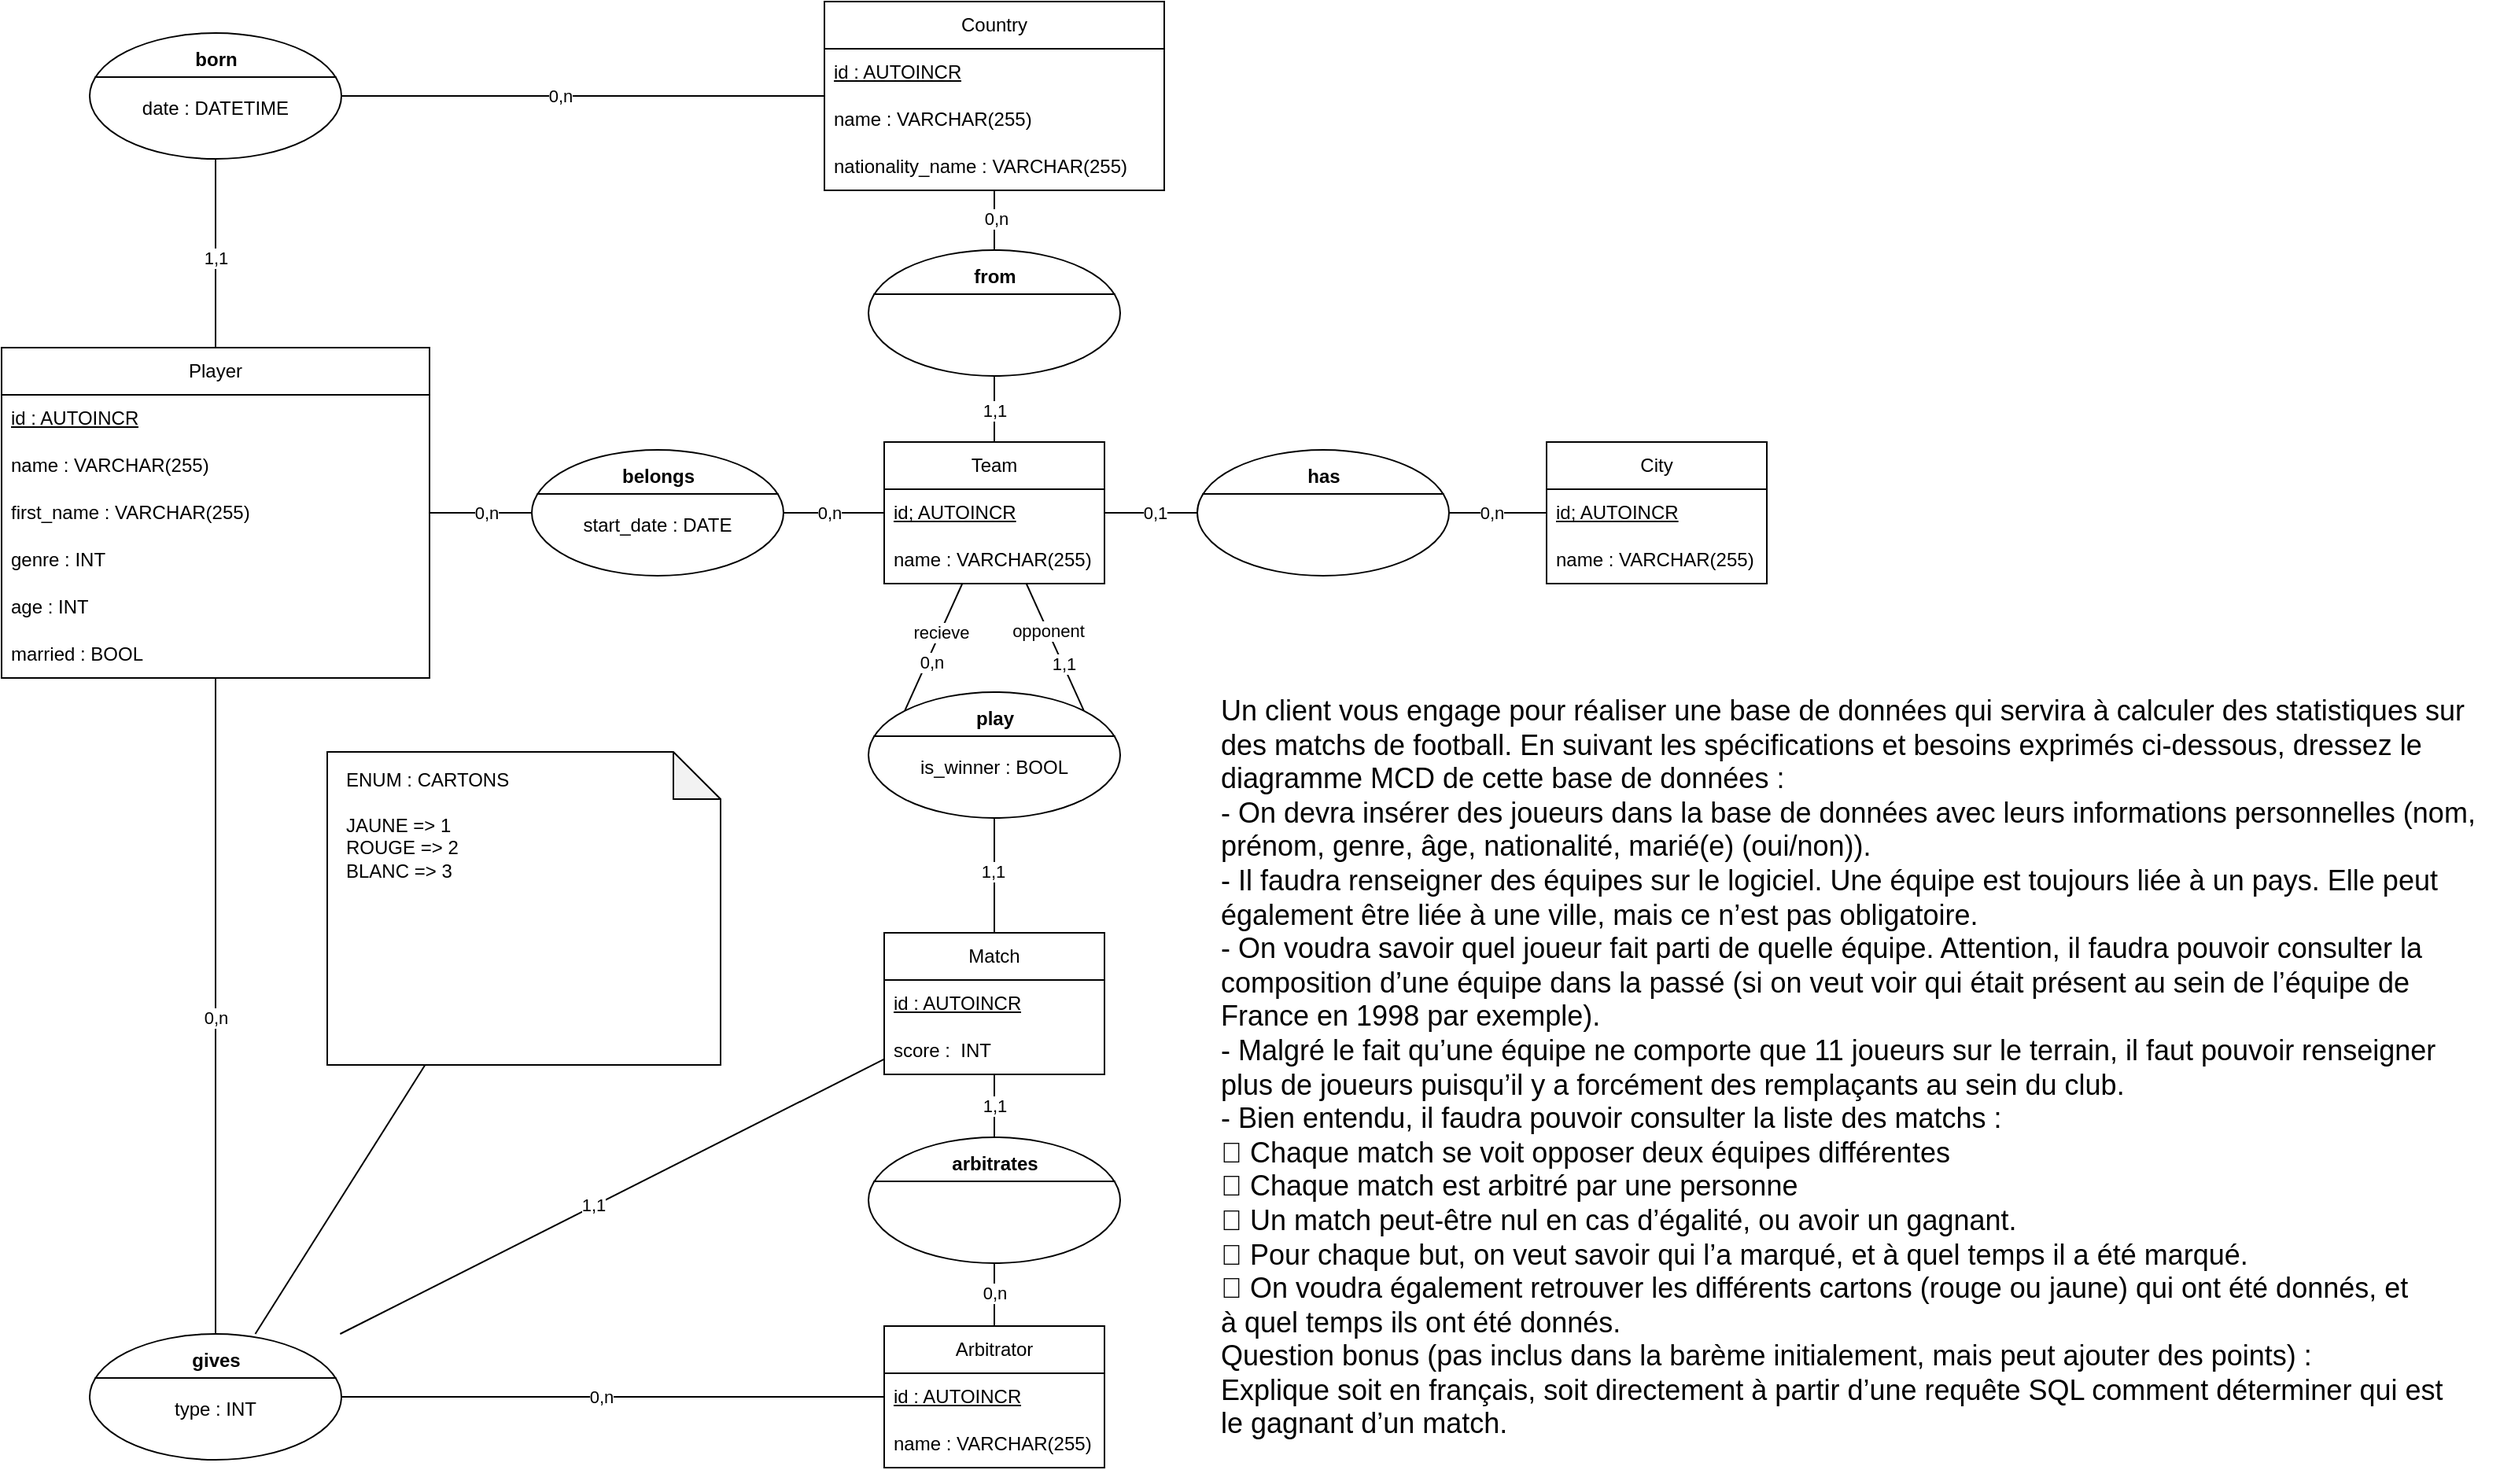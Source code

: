 <mxfile version="23.1.7" type="github">
  <diagram name="Page-1" id="UKLv3boV3TVgQGzxHPeJ">
    <mxGraphModel dx="1393" dy="1783" grid="0" gridSize="10" guides="1" tooltips="1" connect="1" arrows="1" fold="1" page="0" pageScale="1" pageWidth="850" pageHeight="1100" math="0" shadow="0">
      <root>
        <mxCell id="0" />
        <mxCell id="1" parent="0" />
        <mxCell id="VcvPzuCNeLOe_9MtLZWD-3" value="Un client vous engage pour réaliser une base de données qui servira à calculer des statistiques sur&#xa;des matchs de football. En suivant les spécifications et besoins exprimés ci-dessous, dressez le&#xa;diagramme MCD de cette base de données :&#xa;- On devra insérer des joueurs dans la base de données avec leurs informations personnelles (nom,&#xa;prénom, genre, âge, nationalité, marié(e) (oui/non)).&#xa;- Il faudra renseigner des équipes sur le logiciel. Une équipe est toujours liée à un pays. Elle peut&#xa;également être liée à une ville, mais ce n’est pas obligatoire.&#xa;- On voudra savoir quel joueur fait parti de quelle équipe. Attention, il faudra pouvoir consulter la&#xa;composition d’une équipe dans la passé (si on veut voir qui était présent au sein de l’équipe de&#xa;France en 1998 par exemple).&#xa;- Malgré le fait qu’une équipe ne comporte que 11 joueurs sur le terrain, il faut pouvoir renseigner&#xa;plus de joueurs puisqu’il y a forcément des remplaçants au sein du club.&#xa;- Bien entendu, il faudra pouvoir consulter la liste des matchs :&#xa; Chaque match se voit opposer deux équipes différentes&#xa; Chaque match est arbitré par une personne&#xa; Un match peut-être nul en cas d’égalité, ou avoir un gagnant.&#xa; Pour chaque but, on veut savoir qui l’a marqué, et à quel temps il a été marqué.&#xa; On voudra également retrouver les différents cartons (rouge ou jaune) qui ont été donnés, et&#xa;à quel temps ils ont été donnés.&#xa;Question bonus (pas inclus dans la barème initialement, mais peut ajouter des points) :&#xa;Explique soit en français, soit directement à partir d’une requête SQL comment déterminer qui est&#xa;le gagnant d’un match." style="text;whiteSpace=wrap;fontSize=18;" vertex="1" parent="1">
          <mxGeometry x="1217" y="19" width="814" height="327" as="geometry" />
        </mxCell>
        <mxCell id="VcvPzuCNeLOe_9MtLZWD-4" value="Player" style="swimlane;fontStyle=0;childLayout=stackLayout;horizontal=1;startSize=30;horizontalStack=0;resizeParent=1;resizeParentMax=0;resizeLast=0;collapsible=1;marginBottom=0;whiteSpace=wrap;html=1;" vertex="1" parent="1">
          <mxGeometry x="444" y="-195" width="272" height="210" as="geometry" />
        </mxCell>
        <mxCell id="VcvPzuCNeLOe_9MtLZWD-5" value="&lt;u&gt;id : AUTOINCR&lt;/u&gt;" style="text;strokeColor=none;fillColor=none;align=left;verticalAlign=middle;spacingLeft=4;spacingRight=4;overflow=hidden;points=[[0,0.5],[1,0.5]];portConstraint=eastwest;rotatable=0;whiteSpace=wrap;html=1;" vertex="1" parent="VcvPzuCNeLOe_9MtLZWD-4">
          <mxGeometry y="30" width="272" height="30" as="geometry" />
        </mxCell>
        <mxCell id="VcvPzuCNeLOe_9MtLZWD-7" value="name : VARCHAR(255)" style="text;strokeColor=none;fillColor=none;align=left;verticalAlign=middle;spacingLeft=4;spacingRight=4;overflow=hidden;points=[[0,0.5],[1,0.5]];portConstraint=eastwest;rotatable=0;whiteSpace=wrap;html=1;" vertex="1" parent="VcvPzuCNeLOe_9MtLZWD-4">
          <mxGeometry y="60" width="272" height="30" as="geometry" />
        </mxCell>
        <mxCell id="VcvPzuCNeLOe_9MtLZWD-8" value="first_name : VARCHAR(255)" style="text;strokeColor=none;fillColor=none;align=left;verticalAlign=middle;spacingLeft=4;spacingRight=4;overflow=hidden;points=[[0,0.5],[1,0.5]];portConstraint=eastwest;rotatable=0;whiteSpace=wrap;html=1;" vertex="1" parent="VcvPzuCNeLOe_9MtLZWD-4">
          <mxGeometry y="90" width="272" height="30" as="geometry" />
        </mxCell>
        <mxCell id="VcvPzuCNeLOe_9MtLZWD-9" value="genre : INT" style="text;strokeColor=none;fillColor=none;align=left;verticalAlign=middle;spacingLeft=4;spacingRight=4;overflow=hidden;points=[[0,0.5],[1,0.5]];portConstraint=eastwest;rotatable=0;whiteSpace=wrap;html=1;" vertex="1" parent="VcvPzuCNeLOe_9MtLZWD-4">
          <mxGeometry y="120" width="272" height="30" as="geometry" />
        </mxCell>
        <mxCell id="VcvPzuCNeLOe_9MtLZWD-10" value="age : INT" style="text;strokeColor=none;fillColor=none;align=left;verticalAlign=middle;spacingLeft=4;spacingRight=4;overflow=hidden;points=[[0,0.5],[1,0.5]];portConstraint=eastwest;rotatable=0;whiteSpace=wrap;html=1;" vertex="1" parent="VcvPzuCNeLOe_9MtLZWD-4">
          <mxGeometry y="150" width="272" height="30" as="geometry" />
        </mxCell>
        <mxCell id="VcvPzuCNeLOe_9MtLZWD-18" value="married : BOOL" style="text;strokeColor=none;fillColor=none;align=left;verticalAlign=middle;spacingLeft=4;spacingRight=4;overflow=hidden;points=[[0,0.5],[1,0.5]];portConstraint=eastwest;rotatable=0;whiteSpace=wrap;html=1;" vertex="1" parent="VcvPzuCNeLOe_9MtLZWD-4">
          <mxGeometry y="180" width="272" height="30" as="geometry" />
        </mxCell>
        <mxCell id="VcvPzuCNeLOe_9MtLZWD-19" value="Country" style="swimlane;fontStyle=0;childLayout=stackLayout;horizontal=1;startSize=30;horizontalStack=0;resizeParent=1;resizeParentMax=0;resizeLast=0;collapsible=1;marginBottom=0;whiteSpace=wrap;html=1;" vertex="1" parent="1">
          <mxGeometry x="967" y="-415" width="216" height="120" as="geometry" />
        </mxCell>
        <mxCell id="VcvPzuCNeLOe_9MtLZWD-20" value="&lt;u&gt;id : AUTOINCR&lt;/u&gt;" style="text;strokeColor=none;fillColor=none;align=left;verticalAlign=middle;spacingLeft=4;spacingRight=4;overflow=hidden;points=[[0,0.5],[1,0.5]];portConstraint=eastwest;rotatable=0;whiteSpace=wrap;html=1;" vertex="1" parent="VcvPzuCNeLOe_9MtLZWD-19">
          <mxGeometry y="30" width="216" height="30" as="geometry" />
        </mxCell>
        <mxCell id="VcvPzuCNeLOe_9MtLZWD-21" value="name : VARCHAR(255)" style="text;strokeColor=none;fillColor=none;align=left;verticalAlign=middle;spacingLeft=4;spacingRight=4;overflow=hidden;points=[[0,0.5],[1,0.5]];portConstraint=eastwest;rotatable=0;whiteSpace=wrap;html=1;" vertex="1" parent="VcvPzuCNeLOe_9MtLZWD-19">
          <mxGeometry y="60" width="216" height="30" as="geometry" />
        </mxCell>
        <mxCell id="VcvPzuCNeLOe_9MtLZWD-23" value="nationality_name : VARCHAR(255)" style="text;strokeColor=none;fillColor=none;align=left;verticalAlign=middle;spacingLeft=4;spacingRight=4;overflow=hidden;points=[[0,0.5],[1,0.5]];portConstraint=eastwest;rotatable=0;whiteSpace=wrap;html=1;" vertex="1" parent="VcvPzuCNeLOe_9MtLZWD-19">
          <mxGeometry y="90" width="216" height="30" as="geometry" />
        </mxCell>
        <mxCell id="VcvPzuCNeLOe_9MtLZWD-24" value="Team" style="swimlane;fontStyle=0;childLayout=stackLayout;horizontal=1;startSize=30;horizontalStack=0;resizeParent=1;resizeParentMax=0;resizeLast=0;collapsible=1;marginBottom=0;whiteSpace=wrap;html=1;" vertex="1" parent="1">
          <mxGeometry x="1005" y="-135" width="140" height="90" as="geometry" />
        </mxCell>
        <mxCell id="VcvPzuCNeLOe_9MtLZWD-25" value="&lt;u&gt;id; AUTOINCR&lt;/u&gt;" style="text;strokeColor=none;fillColor=none;align=left;verticalAlign=middle;spacingLeft=4;spacingRight=4;overflow=hidden;points=[[0,0.5],[1,0.5]];portConstraint=eastwest;rotatable=0;whiteSpace=wrap;html=1;" vertex="1" parent="VcvPzuCNeLOe_9MtLZWD-24">
          <mxGeometry y="30" width="140" height="30" as="geometry" />
        </mxCell>
        <mxCell id="VcvPzuCNeLOe_9MtLZWD-26" value="name : VARCHAR(255)" style="text;strokeColor=none;fillColor=none;align=left;verticalAlign=middle;spacingLeft=4;spacingRight=4;overflow=hidden;points=[[0,0.5],[1,0.5]];portConstraint=eastwest;rotatable=0;whiteSpace=wrap;html=1;" vertex="1" parent="VcvPzuCNeLOe_9MtLZWD-24">
          <mxGeometry y="60" width="140" height="30" as="geometry" />
        </mxCell>
        <mxCell id="VcvPzuCNeLOe_9MtLZWD-28" value="City" style="swimlane;fontStyle=0;childLayout=stackLayout;horizontal=1;startSize=30;horizontalStack=0;resizeParent=1;resizeParentMax=0;resizeLast=0;collapsible=1;marginBottom=0;whiteSpace=wrap;html=1;" vertex="1" parent="1">
          <mxGeometry x="1426" y="-135" width="140" height="90" as="geometry" />
        </mxCell>
        <mxCell id="VcvPzuCNeLOe_9MtLZWD-29" value="&lt;u&gt;id; AUTOINCR&lt;/u&gt;" style="text;strokeColor=none;fillColor=none;align=left;verticalAlign=middle;spacingLeft=4;spacingRight=4;overflow=hidden;points=[[0,0.5],[1,0.5]];portConstraint=eastwest;rotatable=0;whiteSpace=wrap;html=1;" vertex="1" parent="VcvPzuCNeLOe_9MtLZWD-28">
          <mxGeometry y="30" width="140" height="30" as="geometry" />
        </mxCell>
        <mxCell id="VcvPzuCNeLOe_9MtLZWD-30" value="name : VARCHAR(255)" style="text;strokeColor=none;fillColor=none;align=left;verticalAlign=middle;spacingLeft=4;spacingRight=4;overflow=hidden;points=[[0,0.5],[1,0.5]];portConstraint=eastwest;rotatable=0;whiteSpace=wrap;html=1;" vertex="1" parent="VcvPzuCNeLOe_9MtLZWD-28">
          <mxGeometry y="60" width="140" height="30" as="geometry" />
        </mxCell>
        <mxCell id="VcvPzuCNeLOe_9MtLZWD-31" value="Match" style="swimlane;fontStyle=0;childLayout=stackLayout;horizontal=1;startSize=30;horizontalStack=0;resizeParent=1;resizeParentMax=0;resizeLast=0;collapsible=1;marginBottom=0;whiteSpace=wrap;html=1;" vertex="1" parent="1">
          <mxGeometry x="1005" y="177" width="140" height="90" as="geometry" />
        </mxCell>
        <mxCell id="VcvPzuCNeLOe_9MtLZWD-32" value="&lt;u&gt;id : AUTOINCR&lt;/u&gt;" style="text;strokeColor=none;fillColor=none;align=left;verticalAlign=middle;spacingLeft=4;spacingRight=4;overflow=hidden;points=[[0,0.5],[1,0.5]];portConstraint=eastwest;rotatable=0;whiteSpace=wrap;html=1;" vertex="1" parent="VcvPzuCNeLOe_9MtLZWD-31">
          <mxGeometry y="30" width="140" height="30" as="geometry" />
        </mxCell>
        <mxCell id="VcvPzuCNeLOe_9MtLZWD-33" value="score :&amp;nbsp; INT" style="text;strokeColor=none;fillColor=none;align=left;verticalAlign=middle;spacingLeft=4;spacingRight=4;overflow=hidden;points=[[0,0.5],[1,0.5]];portConstraint=eastwest;rotatable=0;whiteSpace=wrap;html=1;" vertex="1" parent="VcvPzuCNeLOe_9MtLZWD-31">
          <mxGeometry y="60" width="140" height="30" as="geometry" />
        </mxCell>
        <mxCell id="VcvPzuCNeLOe_9MtLZWD-35" value="Arbitrator" style="swimlane;fontStyle=0;childLayout=stackLayout;horizontal=1;startSize=30;horizontalStack=0;resizeParent=1;resizeParentMax=0;resizeLast=0;collapsible=1;marginBottom=0;whiteSpace=wrap;html=1;" vertex="1" parent="1">
          <mxGeometry x="1005" y="427" width="140" height="90" as="geometry" />
        </mxCell>
        <mxCell id="VcvPzuCNeLOe_9MtLZWD-36" value="&lt;u&gt;id : AUTOINCR&lt;/u&gt;" style="text;strokeColor=none;fillColor=none;align=left;verticalAlign=middle;spacingLeft=4;spacingRight=4;overflow=hidden;points=[[0,0.5],[1,0.5]];portConstraint=eastwest;rotatable=0;whiteSpace=wrap;html=1;" vertex="1" parent="VcvPzuCNeLOe_9MtLZWD-35">
          <mxGeometry y="30" width="140" height="30" as="geometry" />
        </mxCell>
        <mxCell id="VcvPzuCNeLOe_9MtLZWD-37" value="name : VARCHAR(255)" style="text;strokeColor=none;fillColor=none;align=left;verticalAlign=middle;spacingLeft=4;spacingRight=4;overflow=hidden;points=[[0,0.5],[1,0.5]];portConstraint=eastwest;rotatable=0;whiteSpace=wrap;html=1;" vertex="1" parent="VcvPzuCNeLOe_9MtLZWD-35">
          <mxGeometry y="60" width="140" height="30" as="geometry" />
        </mxCell>
        <mxCell id="VcvPzuCNeLOe_9MtLZWD-40" value="&lt;br&gt;type : INT" style="html=1;shape=mxgraph.sysml.useCaseExtPt;whiteSpace=wrap;align=center;" vertex="1" parent="1">
          <mxGeometry x="500" y="432" width="160" height="80" as="geometry" />
        </mxCell>
        <mxCell id="VcvPzuCNeLOe_9MtLZWD-41" value="gives" style="resizable=0;html=1;verticalAlign=middle;align=center;labelBackgroundColor=none;fontStyle=1;" connectable="0" vertex="1" parent="VcvPzuCNeLOe_9MtLZWD-40">
          <mxGeometry x="80" y="17" as="geometry" />
        </mxCell>
        <mxCell id="VcvPzuCNeLOe_9MtLZWD-42" value="&lt;br&gt;date : DATETIME" style="html=1;shape=mxgraph.sysml.useCaseExtPt;whiteSpace=wrap;align=center;" vertex="1" parent="1">
          <mxGeometry x="500" y="-395" width="160" height="80" as="geometry" />
        </mxCell>
        <mxCell id="VcvPzuCNeLOe_9MtLZWD-43" value="born" style="resizable=0;html=1;verticalAlign=middle;align=center;labelBackgroundColor=none;fontStyle=1;" connectable="0" vertex="1" parent="VcvPzuCNeLOe_9MtLZWD-42">
          <mxGeometry x="80" y="17" as="geometry" />
        </mxCell>
        <mxCell id="VcvPzuCNeLOe_9MtLZWD-44" value="" style="endArrow=none;html=1;rounded=0;" edge="1" parent="1" source="VcvPzuCNeLOe_9MtLZWD-4" target="VcvPzuCNeLOe_9MtLZWD-42">
          <mxGeometry width="50" height="50" relative="1" as="geometry">
            <mxPoint x="546" y="-234" as="sourcePoint" />
            <mxPoint x="596" y="-284" as="targetPoint" />
          </mxGeometry>
        </mxCell>
        <mxCell id="VcvPzuCNeLOe_9MtLZWD-46" value="1,1" style="edgeLabel;html=1;align=center;verticalAlign=middle;resizable=0;points=[];" vertex="1" connectable="0" parent="VcvPzuCNeLOe_9MtLZWD-44">
          <mxGeometry x="-0.038" relative="1" as="geometry">
            <mxPoint as="offset" />
          </mxGeometry>
        </mxCell>
        <mxCell id="VcvPzuCNeLOe_9MtLZWD-45" value="" style="endArrow=none;html=1;rounded=0;" edge="1" parent="1" source="VcvPzuCNeLOe_9MtLZWD-42" target="VcvPzuCNeLOe_9MtLZWD-19">
          <mxGeometry width="50" height="50" relative="1" as="geometry">
            <mxPoint x="702" y="-300" as="sourcePoint" />
            <mxPoint x="907" y="-355" as="targetPoint" />
          </mxGeometry>
        </mxCell>
        <mxCell id="VcvPzuCNeLOe_9MtLZWD-47" value="0,n" style="edgeLabel;html=1;align=center;verticalAlign=middle;resizable=0;points=[];" vertex="1" connectable="0" parent="VcvPzuCNeLOe_9MtLZWD-45">
          <mxGeometry x="-0.098" relative="1" as="geometry">
            <mxPoint as="offset" />
          </mxGeometry>
        </mxCell>
        <mxCell id="VcvPzuCNeLOe_9MtLZWD-48" value="" style="endArrow=none;html=1;rounded=0;" edge="1" parent="1" source="VcvPzuCNeLOe_9MtLZWD-49" target="VcvPzuCNeLOe_9MtLZWD-4">
          <mxGeometry width="50" height="50" relative="1" as="geometry">
            <mxPoint x="844" y="-193" as="sourcePoint" />
            <mxPoint x="894" y="-243" as="targetPoint" />
          </mxGeometry>
        </mxCell>
        <mxCell id="VcvPzuCNeLOe_9MtLZWD-52" value="0,n" style="edgeLabel;html=1;align=center;verticalAlign=middle;resizable=0;points=[];" vertex="1" connectable="0" parent="VcvPzuCNeLOe_9MtLZWD-48">
          <mxGeometry x="-0.092" y="1" relative="1" as="geometry">
            <mxPoint y="-1" as="offset" />
          </mxGeometry>
        </mxCell>
        <mxCell id="VcvPzuCNeLOe_9MtLZWD-49" value="&lt;br&gt;start_date : DATE" style="html=1;shape=mxgraph.sysml.useCaseExtPt;whiteSpace=wrap;align=center;" vertex="1" parent="1">
          <mxGeometry x="781" y="-130" width="160" height="80" as="geometry" />
        </mxCell>
        <mxCell id="VcvPzuCNeLOe_9MtLZWD-50" value="belongs" style="resizable=0;html=1;verticalAlign=middle;align=center;labelBackgroundColor=none;fontStyle=1;" connectable="0" vertex="1" parent="VcvPzuCNeLOe_9MtLZWD-49">
          <mxGeometry x="80" y="17" as="geometry" />
        </mxCell>
        <mxCell id="VcvPzuCNeLOe_9MtLZWD-51" value="" style="endArrow=none;html=1;rounded=0;" edge="1" parent="1" source="VcvPzuCNeLOe_9MtLZWD-25" target="VcvPzuCNeLOe_9MtLZWD-49">
          <mxGeometry width="50" height="50" relative="1" as="geometry">
            <mxPoint x="864" y="26" as="sourcePoint" />
            <mxPoint x="914" y="-24" as="targetPoint" />
          </mxGeometry>
        </mxCell>
        <mxCell id="VcvPzuCNeLOe_9MtLZWD-53" value="0,n" style="edgeLabel;html=1;align=center;verticalAlign=middle;resizable=0;points=[];" vertex="1" connectable="0" parent="VcvPzuCNeLOe_9MtLZWD-51">
          <mxGeometry x="0.098" y="-2" relative="1" as="geometry">
            <mxPoint y="2" as="offset" />
          </mxGeometry>
        </mxCell>
        <mxCell id="VcvPzuCNeLOe_9MtLZWD-54" value="&lt;div&gt;&lt;br/&gt;&lt;/div&gt;" style="html=1;shape=mxgraph.sysml.useCaseExtPt;whiteSpace=wrap;align=center;" vertex="1" parent="1">
          <mxGeometry x="995" y="-257" width="160" height="80" as="geometry" />
        </mxCell>
        <mxCell id="VcvPzuCNeLOe_9MtLZWD-55" value="from" style="resizable=0;html=1;verticalAlign=middle;align=center;labelBackgroundColor=none;fontStyle=1;" connectable="0" vertex="1" parent="VcvPzuCNeLOe_9MtLZWD-54">
          <mxGeometry x="80" y="17" as="geometry" />
        </mxCell>
        <mxCell id="VcvPzuCNeLOe_9MtLZWD-56" value="" style="endArrow=none;html=1;rounded=0;" edge="1" parent="1" source="VcvPzuCNeLOe_9MtLZWD-54" target="VcvPzuCNeLOe_9MtLZWD-19">
          <mxGeometry width="50" height="50" relative="1" as="geometry">
            <mxPoint x="851" y="-212" as="sourcePoint" />
            <mxPoint x="901" y="-262" as="targetPoint" />
          </mxGeometry>
        </mxCell>
        <mxCell id="VcvPzuCNeLOe_9MtLZWD-57" value="0,n" style="edgeLabel;html=1;align=center;verticalAlign=middle;resizable=0;points=[];" vertex="1" connectable="0" parent="VcvPzuCNeLOe_9MtLZWD-56">
          <mxGeometry x="0.085" y="-1" relative="1" as="geometry">
            <mxPoint as="offset" />
          </mxGeometry>
        </mxCell>
        <mxCell id="VcvPzuCNeLOe_9MtLZWD-58" value="" style="endArrow=none;html=1;rounded=0;" edge="1" parent="1" source="VcvPzuCNeLOe_9MtLZWD-24" target="VcvPzuCNeLOe_9MtLZWD-54">
          <mxGeometry width="50" height="50" relative="1" as="geometry">
            <mxPoint x="895" y="-157" as="sourcePoint" />
            <mxPoint x="945" y="-207" as="targetPoint" />
          </mxGeometry>
        </mxCell>
        <mxCell id="VcvPzuCNeLOe_9MtLZWD-59" value="1,1" style="edgeLabel;html=1;align=center;verticalAlign=middle;resizable=0;points=[];" vertex="1" connectable="0" parent="VcvPzuCNeLOe_9MtLZWD-58">
          <mxGeometry x="-0.016" relative="1" as="geometry">
            <mxPoint as="offset" />
          </mxGeometry>
        </mxCell>
        <mxCell id="VcvPzuCNeLOe_9MtLZWD-60" value="" style="endArrow=none;html=1;rounded=0;" edge="1" parent="1" source="VcvPzuCNeLOe_9MtLZWD-24" target="VcvPzuCNeLOe_9MtLZWD-62">
          <mxGeometry width="50" height="50" relative="1" as="geometry">
            <mxPoint x="1196" y="-76" as="sourcePoint" />
            <mxPoint x="1232" y="-90" as="targetPoint" />
          </mxGeometry>
        </mxCell>
        <mxCell id="VcvPzuCNeLOe_9MtLZWD-61" value="0,1" style="edgeLabel;html=1;align=center;verticalAlign=middle;resizable=0;points=[];" vertex="1" connectable="0" parent="VcvPzuCNeLOe_9MtLZWD-60">
          <mxGeometry x="0.067" relative="1" as="geometry">
            <mxPoint as="offset" />
          </mxGeometry>
        </mxCell>
        <mxCell id="VcvPzuCNeLOe_9MtLZWD-62" value="&lt;div&gt;&lt;br/&gt;&lt;/div&gt;" style="html=1;shape=mxgraph.sysml.useCaseExtPt;whiteSpace=wrap;align=center;" vertex="1" parent="1">
          <mxGeometry x="1204" y="-130" width="160" height="80" as="geometry" />
        </mxCell>
        <mxCell id="VcvPzuCNeLOe_9MtLZWD-63" value="has" style="resizable=0;html=1;verticalAlign=middle;align=center;labelBackgroundColor=none;fontStyle=1;" connectable="0" vertex="1" parent="VcvPzuCNeLOe_9MtLZWD-62">
          <mxGeometry x="80" y="17" as="geometry" />
        </mxCell>
        <mxCell id="VcvPzuCNeLOe_9MtLZWD-64" value="" style="endArrow=none;html=1;rounded=0;" edge="1" parent="1" source="VcvPzuCNeLOe_9MtLZWD-28" target="VcvPzuCNeLOe_9MtLZWD-62">
          <mxGeometry width="50" height="50" relative="1" as="geometry">
            <mxPoint x="1484" y="48" as="sourcePoint" />
            <mxPoint x="1534" y="-2" as="targetPoint" />
          </mxGeometry>
        </mxCell>
        <mxCell id="VcvPzuCNeLOe_9MtLZWD-65" value="0,n" style="edgeLabel;html=1;align=center;verticalAlign=middle;resizable=0;points=[];" vertex="1" connectable="0" parent="VcvPzuCNeLOe_9MtLZWD-64">
          <mxGeometry x="-0.131" y="1" relative="1" as="geometry">
            <mxPoint x="-8" y="-1" as="offset" />
          </mxGeometry>
        </mxCell>
        <mxCell id="VcvPzuCNeLOe_9MtLZWD-66" value="&lt;br&gt;is_winner : BOOL" style="html=1;shape=mxgraph.sysml.useCaseExtPt;whiteSpace=wrap;align=center;" vertex="1" parent="1">
          <mxGeometry x="995" y="24" width="160" height="80" as="geometry" />
        </mxCell>
        <mxCell id="VcvPzuCNeLOe_9MtLZWD-67" value="play" style="resizable=0;html=1;verticalAlign=middle;align=center;labelBackgroundColor=none;fontStyle=1;" connectable="0" vertex="1" parent="VcvPzuCNeLOe_9MtLZWD-66">
          <mxGeometry x="80" y="17" as="geometry" />
        </mxCell>
        <mxCell id="VcvPzuCNeLOe_9MtLZWD-88" value="" style="endArrow=none;html=1;rounded=0;" edge="1" parent="1" source="VcvPzuCNeLOe_9MtLZWD-31" target="VcvPzuCNeLOe_9MtLZWD-66">
          <mxGeometry width="50" height="50" relative="1" as="geometry">
            <mxPoint x="1018" y="196" as="sourcePoint" />
            <mxPoint x="1068" y="146" as="targetPoint" />
          </mxGeometry>
        </mxCell>
        <mxCell id="VcvPzuCNeLOe_9MtLZWD-89" value="1,1" style="edgeLabel;html=1;align=center;verticalAlign=middle;resizable=0;points=[];" vertex="1" connectable="0" parent="VcvPzuCNeLOe_9MtLZWD-88">
          <mxGeometry x="0.085" y="1" relative="1" as="geometry">
            <mxPoint as="offset" />
          </mxGeometry>
        </mxCell>
        <mxCell id="VcvPzuCNeLOe_9MtLZWD-90" value="" style="endArrow=none;html=1;rounded=0;exitX=0.145;exitY=0.145;exitDx=0;exitDy=0;exitPerimeter=0;" edge="1" parent="1" source="VcvPzuCNeLOe_9MtLZWD-66" target="VcvPzuCNeLOe_9MtLZWD-24">
          <mxGeometry width="50" height="50" relative="1" as="geometry">
            <mxPoint x="932" y="48" as="sourcePoint" />
            <mxPoint x="982" y="-2" as="targetPoint" />
          </mxGeometry>
        </mxCell>
        <mxCell id="VcvPzuCNeLOe_9MtLZWD-92" value="0,n" style="edgeLabel;html=1;align=center;verticalAlign=middle;resizable=0;points=[];" vertex="1" connectable="0" parent="VcvPzuCNeLOe_9MtLZWD-90">
          <mxGeometry x="-0.107" relative="1" as="geometry">
            <mxPoint y="5" as="offset" />
          </mxGeometry>
        </mxCell>
        <mxCell id="VcvPzuCNeLOe_9MtLZWD-91" value="" style="endArrow=none;html=1;rounded=0;entryX=0.855;entryY=0.145;entryDx=0;entryDy=0;entryPerimeter=0;" edge="1" parent="1" source="VcvPzuCNeLOe_9MtLZWD-24" target="VcvPzuCNeLOe_9MtLZWD-66">
          <mxGeometry width="50" height="50" relative="1" as="geometry">
            <mxPoint x="1225" y="66" as="sourcePoint" />
            <mxPoint x="1275" y="16" as="targetPoint" />
          </mxGeometry>
        </mxCell>
        <mxCell id="VcvPzuCNeLOe_9MtLZWD-93" value="1,1" style="edgeLabel;html=1;align=center;verticalAlign=middle;resizable=0;points=[];" vertex="1" connectable="0" parent="VcvPzuCNeLOe_9MtLZWD-91">
          <mxGeometry x="0.289" relative="1" as="geometry">
            <mxPoint y="-1" as="offset" />
          </mxGeometry>
        </mxCell>
        <mxCell id="VcvPzuCNeLOe_9MtLZWD-95" value="opponent" style="edgeLabel;html=1;align=center;verticalAlign=middle;resizable=0;points=[];" vertex="1" connectable="0" parent="VcvPzuCNeLOe_9MtLZWD-91">
          <mxGeometry x="-0.245" relative="1" as="geometry">
            <mxPoint y="-1" as="offset" />
          </mxGeometry>
        </mxCell>
        <mxCell id="VcvPzuCNeLOe_9MtLZWD-110" value="recieve" style="edgeLabel;html=1;align=center;verticalAlign=middle;resizable=0;points=[];" vertex="1" connectable="0" parent="VcvPzuCNeLOe_9MtLZWD-91">
          <mxGeometry x="-0.245" relative="1" as="geometry">
            <mxPoint x="-68" as="offset" />
          </mxGeometry>
        </mxCell>
        <mxCell id="VcvPzuCNeLOe_9MtLZWD-96" value="" style="html=1;shape=mxgraph.sysml.useCaseExtPt;whiteSpace=wrap;align=center;" vertex="1" parent="1">
          <mxGeometry x="995" y="307" width="160" height="80" as="geometry" />
        </mxCell>
        <mxCell id="VcvPzuCNeLOe_9MtLZWD-97" value="arbitrates" style="resizable=0;html=1;verticalAlign=middle;align=center;labelBackgroundColor=none;fontStyle=1;" connectable="0" vertex="1" parent="VcvPzuCNeLOe_9MtLZWD-96">
          <mxGeometry x="80" y="17" as="geometry" />
        </mxCell>
        <mxCell id="VcvPzuCNeLOe_9MtLZWD-98" value="" style="endArrow=none;html=1;rounded=0;" edge="1" parent="1" source="VcvPzuCNeLOe_9MtLZWD-35" target="VcvPzuCNeLOe_9MtLZWD-96">
          <mxGeometry width="50" height="50" relative="1" as="geometry">
            <mxPoint x="861" y="454" as="sourcePoint" />
            <mxPoint x="911" y="404" as="targetPoint" />
          </mxGeometry>
        </mxCell>
        <mxCell id="VcvPzuCNeLOe_9MtLZWD-99" value="0,n" style="edgeLabel;html=1;align=center;verticalAlign=middle;resizable=0;points=[];" vertex="1" connectable="0" parent="VcvPzuCNeLOe_9MtLZWD-98">
          <mxGeometry x="0.045" relative="1" as="geometry">
            <mxPoint as="offset" />
          </mxGeometry>
        </mxCell>
        <mxCell id="VcvPzuCNeLOe_9MtLZWD-100" value="" style="endArrow=none;html=1;rounded=0;" edge="1" parent="1" source="VcvPzuCNeLOe_9MtLZWD-96" target="VcvPzuCNeLOe_9MtLZWD-31">
          <mxGeometry width="50" height="50" relative="1" as="geometry">
            <mxPoint x="931" y="333" as="sourcePoint" />
            <mxPoint x="981" y="283" as="targetPoint" />
          </mxGeometry>
        </mxCell>
        <mxCell id="VcvPzuCNeLOe_9MtLZWD-101" value="1,1" style="edgeLabel;html=1;align=center;verticalAlign=middle;resizable=0;points=[];" vertex="1" connectable="0" parent="VcvPzuCNeLOe_9MtLZWD-100">
          <mxGeometry x="0.011" relative="1" as="geometry">
            <mxPoint as="offset" />
          </mxGeometry>
        </mxCell>
        <mxCell id="VcvPzuCNeLOe_9MtLZWD-102" value="" style="endArrow=none;html=1;rounded=0;exitX=1;exitY=0.5;exitDx=0;exitDy=0;exitPerimeter=0;" edge="1" parent="1" source="VcvPzuCNeLOe_9MtLZWD-40" target="VcvPzuCNeLOe_9MtLZWD-35">
          <mxGeometry width="50" height="50" relative="1" as="geometry">
            <mxPoint x="826" y="467" as="sourcePoint" />
            <mxPoint x="875" y="595" as="targetPoint" />
          </mxGeometry>
        </mxCell>
        <mxCell id="VcvPzuCNeLOe_9MtLZWD-108" value="0,n" style="edgeLabel;html=1;align=center;verticalAlign=middle;resizable=0;points=[];" vertex="1" connectable="0" parent="VcvPzuCNeLOe_9MtLZWD-102">
          <mxGeometry x="-0.039" y="3" relative="1" as="geometry">
            <mxPoint x="-1" y="3" as="offset" />
          </mxGeometry>
        </mxCell>
        <mxCell id="VcvPzuCNeLOe_9MtLZWD-103" value="" style="endArrow=none;html=1;rounded=0;entryX=0.5;entryY=1;entryDx=0;entryDy=0;" edge="1" parent="1" source="VcvPzuCNeLOe_9MtLZWD-40" target="VcvPzuCNeLOe_9MtLZWD-4">
          <mxGeometry width="50" height="50" relative="1" as="geometry">
            <mxPoint x="430" y="264" as="sourcePoint" />
            <mxPoint x="480" y="214" as="targetPoint" />
          </mxGeometry>
        </mxCell>
        <mxCell id="VcvPzuCNeLOe_9MtLZWD-109" value="0,n" style="edgeLabel;html=1;align=center;verticalAlign=middle;resizable=0;points=[];" vertex="1" connectable="0" parent="VcvPzuCNeLOe_9MtLZWD-103">
          <mxGeometry x="-0.035" relative="1" as="geometry">
            <mxPoint as="offset" />
          </mxGeometry>
        </mxCell>
        <mxCell id="VcvPzuCNeLOe_9MtLZWD-104" value="ENUM : CARTONS&lt;br&gt;&lt;br&gt;JAUNE =&amp;gt; 1&lt;br&gt;ROUGE =&amp;gt; 2&lt;br&gt;BLANC =&amp;gt; 3" style="shape=note;whiteSpace=wrap;html=1;backgroundOutline=1;darkOpacity=0.05;align=left;verticalAlign=top;labelPosition=center;verticalLabelPosition=middle;spacing=12;spacingTop=-6;" vertex="1" parent="1">
          <mxGeometry x="651" y="62" width="250" height="199" as="geometry" />
        </mxCell>
        <mxCell id="VcvPzuCNeLOe_9MtLZWD-105" value="" style="endArrow=none;html=1;rounded=0;" edge="1" parent="1" source="VcvPzuCNeLOe_9MtLZWD-104" target="VcvPzuCNeLOe_9MtLZWD-40">
          <mxGeometry width="50" height="50" relative="1" as="geometry">
            <mxPoint x="466" y="618" as="sourcePoint" />
            <mxPoint x="465" y="538" as="targetPoint" />
          </mxGeometry>
        </mxCell>
        <mxCell id="VcvPzuCNeLOe_9MtLZWD-106" value="" style="endArrow=none;html=1;rounded=0;" edge="1" parent="1" source="VcvPzuCNeLOe_9MtLZWD-40" target="VcvPzuCNeLOe_9MtLZWD-31">
          <mxGeometry width="50" height="50" relative="1" as="geometry">
            <mxPoint x="801" y="263" as="sourcePoint" />
            <mxPoint x="851" y="213" as="targetPoint" />
            <Array as="points" />
          </mxGeometry>
        </mxCell>
        <mxCell id="VcvPzuCNeLOe_9MtLZWD-107" value="1,1" style="edgeLabel;html=1;align=center;verticalAlign=middle;resizable=0;points=[];" vertex="1" connectable="0" parent="VcvPzuCNeLOe_9MtLZWD-106">
          <mxGeometry x="-0.067" y="1" relative="1" as="geometry">
            <mxPoint as="offset" />
          </mxGeometry>
        </mxCell>
      </root>
    </mxGraphModel>
  </diagram>
</mxfile>
